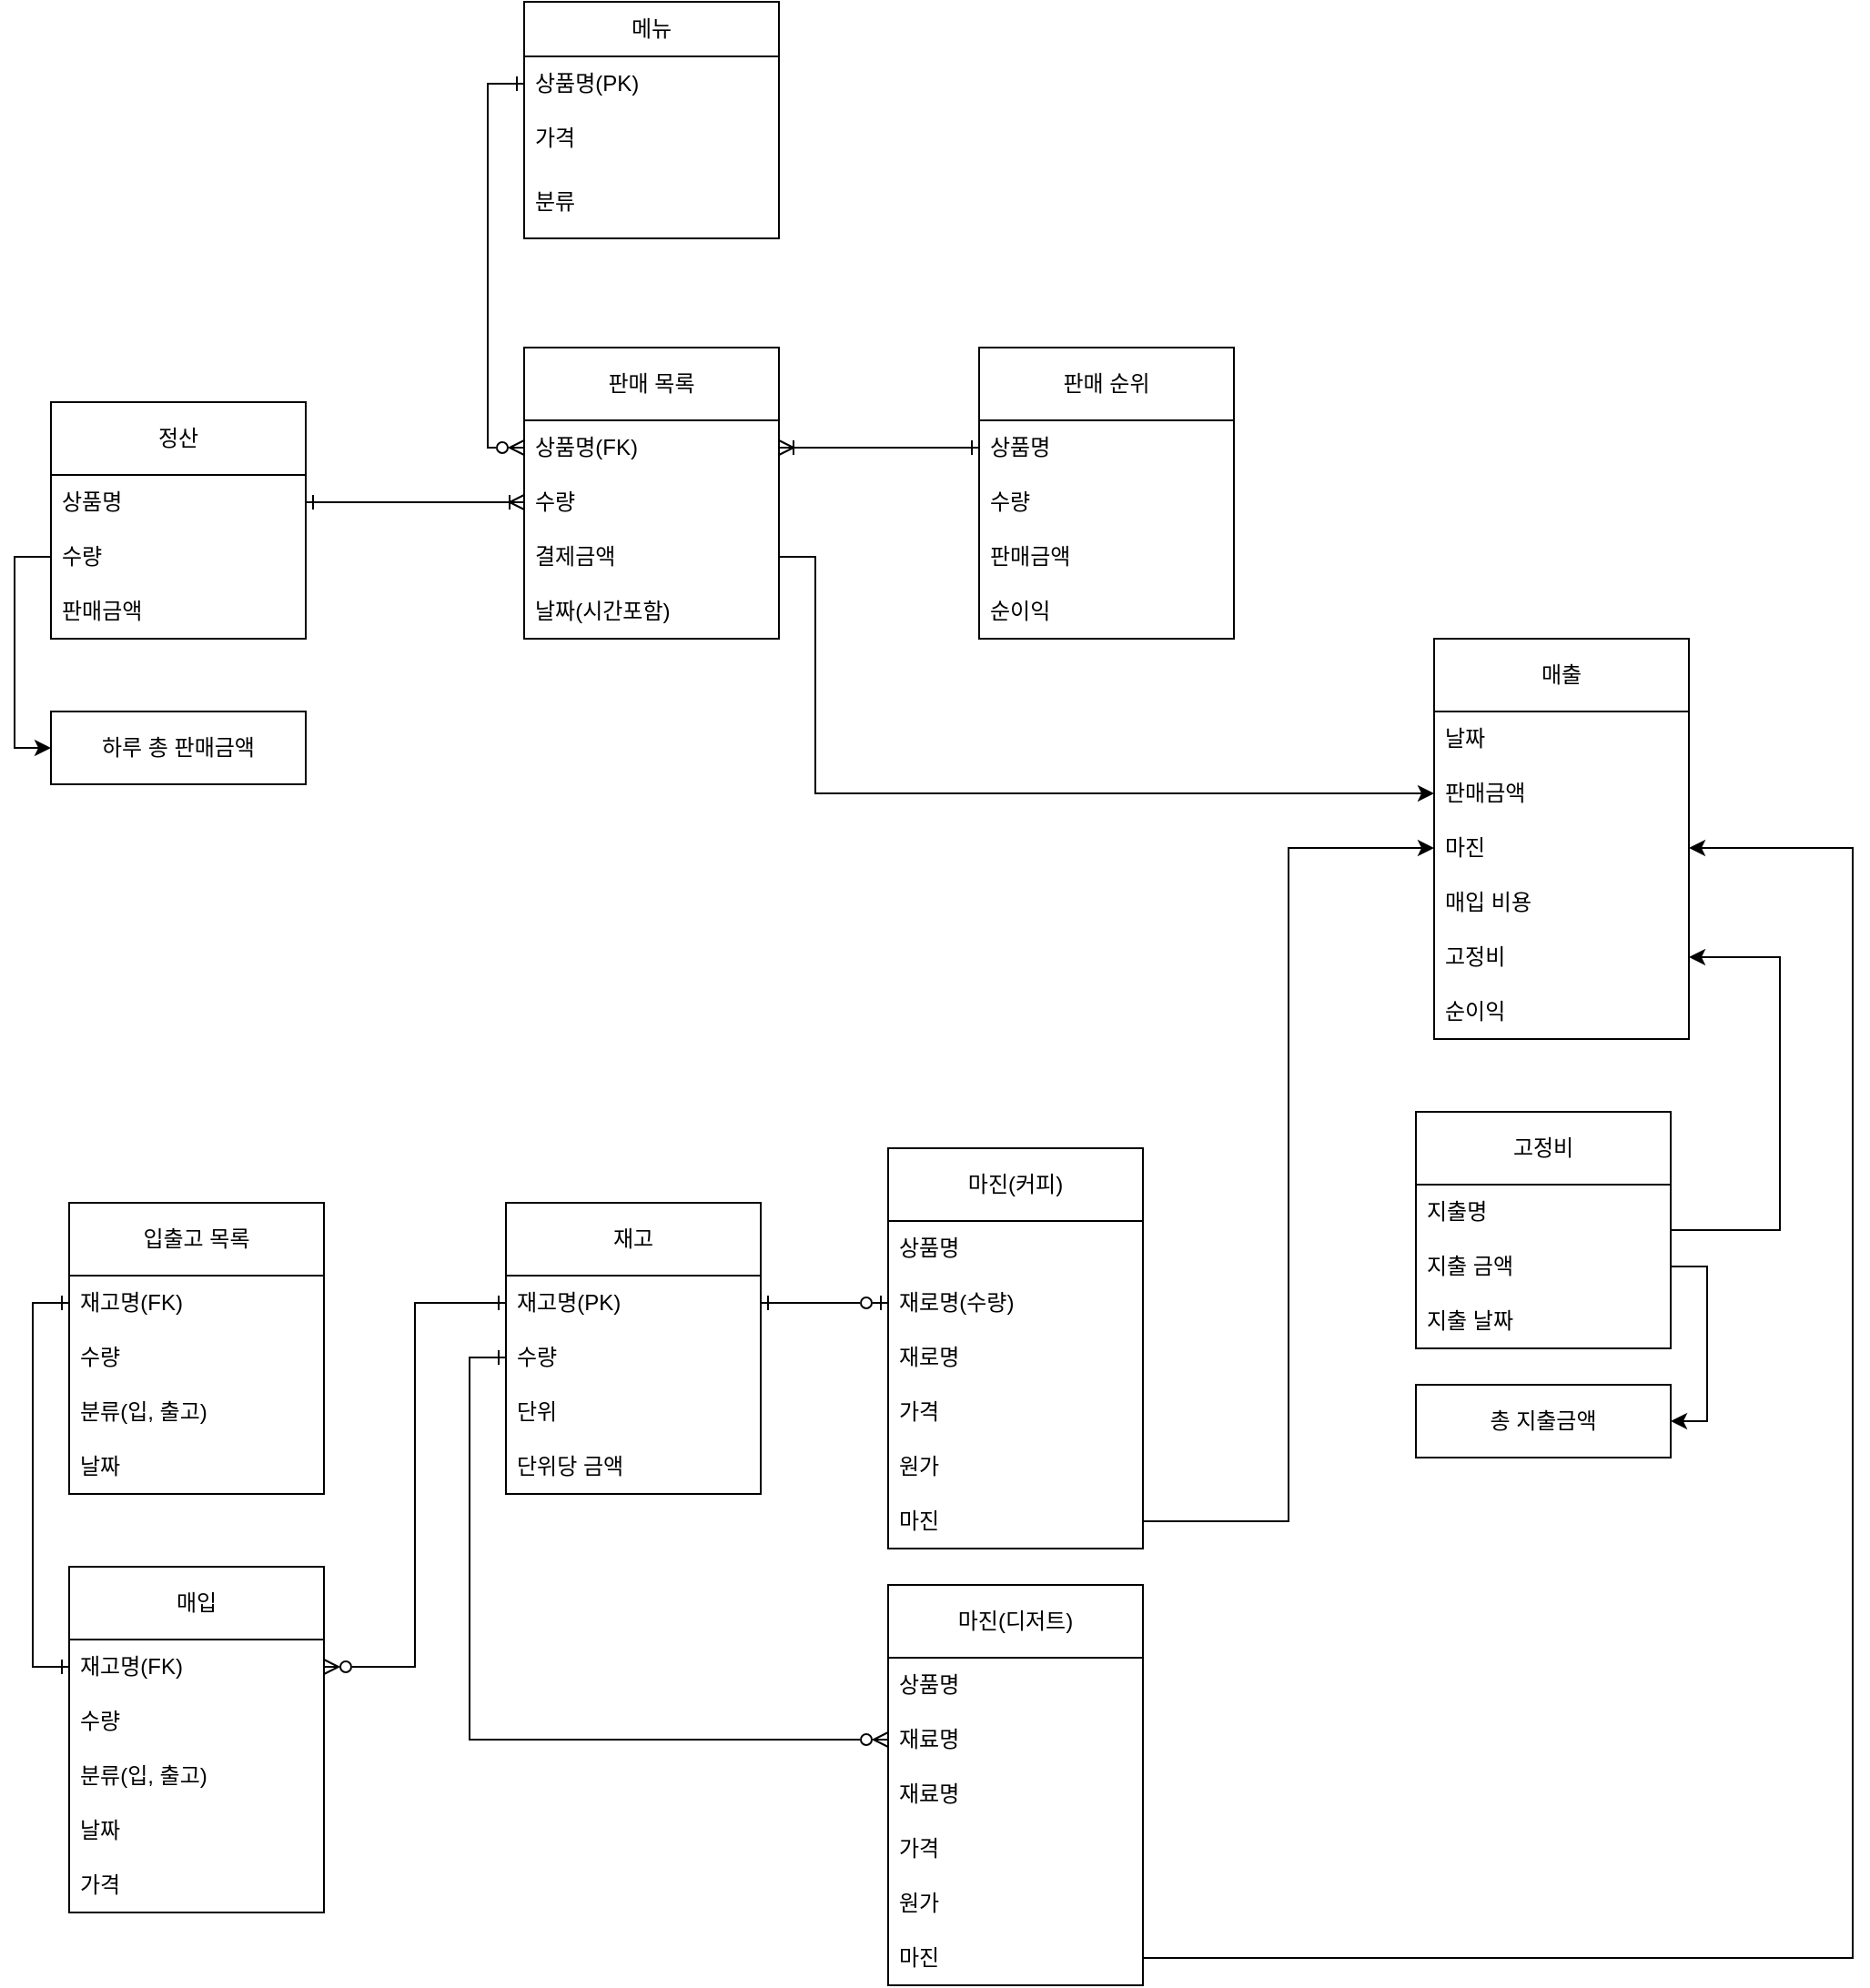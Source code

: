 <mxfile version="21.3.7" type="github">
  <diagram name="페이지-1" id="BAQMwu87DOG4g4MoZoOb">
    <mxGraphModel dx="1500" dy="847" grid="1" gridSize="10" guides="1" tooltips="1" connect="1" arrows="1" fold="1" page="1" pageScale="1" pageWidth="2339" pageHeight="3300" math="0" shadow="0">
      <root>
        <mxCell id="0" />
        <mxCell id="1" parent="0" />
        <mxCell id="-hERmXz7YFjnkPKjClpD-1" value="메뉴" style="swimlane;fontStyle=0;childLayout=stackLayout;horizontal=1;startSize=30;horizontalStack=0;resizeParent=1;resizeParentMax=0;resizeLast=0;collapsible=1;marginBottom=0;whiteSpace=wrap;html=1;" vertex="1" parent="1">
          <mxGeometry x="370" y="90" width="140" height="130" as="geometry" />
        </mxCell>
        <mxCell id="-hERmXz7YFjnkPKjClpD-3" value="상품명(PK)" style="text;strokeColor=none;fillColor=none;align=left;verticalAlign=middle;spacingLeft=4;spacingRight=4;overflow=hidden;points=[[0,0.5],[1,0.5]];portConstraint=eastwest;rotatable=0;whiteSpace=wrap;html=1;" vertex="1" parent="-hERmXz7YFjnkPKjClpD-1">
          <mxGeometry y="30" width="140" height="30" as="geometry" />
        </mxCell>
        <mxCell id="-hERmXz7YFjnkPKjClpD-4" value="가격" style="text;strokeColor=none;fillColor=none;align=left;verticalAlign=middle;spacingLeft=4;spacingRight=4;overflow=hidden;points=[[0,0.5],[1,0.5]];portConstraint=eastwest;rotatable=0;whiteSpace=wrap;html=1;" vertex="1" parent="-hERmXz7YFjnkPKjClpD-1">
          <mxGeometry y="60" width="140" height="30" as="geometry" />
        </mxCell>
        <mxCell id="-hERmXz7YFjnkPKjClpD-5" value="분류" style="text;strokeColor=none;fillColor=none;align=left;verticalAlign=middle;spacingLeft=4;spacingRight=4;overflow=hidden;points=[[0,0.5],[1,0.5]];portConstraint=eastwest;rotatable=0;whiteSpace=wrap;html=1;" vertex="1" parent="-hERmXz7YFjnkPKjClpD-1">
          <mxGeometry y="90" width="140" height="40" as="geometry" />
        </mxCell>
        <mxCell id="-hERmXz7YFjnkPKjClpD-6" value="판매 목록" style="swimlane;fontStyle=0;childLayout=stackLayout;horizontal=1;startSize=40;horizontalStack=0;resizeParent=1;resizeParentMax=0;resizeLast=0;collapsible=1;marginBottom=0;whiteSpace=wrap;html=1;" vertex="1" parent="1">
          <mxGeometry x="370" y="280" width="140" height="160" as="geometry" />
        </mxCell>
        <mxCell id="-hERmXz7YFjnkPKjClpD-7" value="상품명(FK)" style="text;strokeColor=none;fillColor=none;align=left;verticalAlign=middle;spacingLeft=4;spacingRight=4;overflow=hidden;points=[[0,0.5],[1,0.5]];portConstraint=eastwest;rotatable=0;whiteSpace=wrap;html=1;" vertex="1" parent="-hERmXz7YFjnkPKjClpD-6">
          <mxGeometry y="40" width="140" height="30" as="geometry" />
        </mxCell>
        <mxCell id="-hERmXz7YFjnkPKjClpD-8" value="수량" style="text;strokeColor=none;fillColor=none;align=left;verticalAlign=middle;spacingLeft=4;spacingRight=4;overflow=hidden;points=[[0,0.5],[1,0.5]];portConstraint=eastwest;rotatable=0;whiteSpace=wrap;html=1;" vertex="1" parent="-hERmXz7YFjnkPKjClpD-6">
          <mxGeometry y="70" width="140" height="30" as="geometry" />
        </mxCell>
        <mxCell id="-hERmXz7YFjnkPKjClpD-9" value="결제금액" style="text;strokeColor=none;fillColor=none;align=left;verticalAlign=middle;spacingLeft=4;spacingRight=4;overflow=hidden;points=[[0,0.5],[1,0.5]];portConstraint=eastwest;rotatable=0;whiteSpace=wrap;html=1;" vertex="1" parent="-hERmXz7YFjnkPKjClpD-6">
          <mxGeometry y="100" width="140" height="30" as="geometry" />
        </mxCell>
        <mxCell id="-hERmXz7YFjnkPKjClpD-15" value="날짜(시간포함)" style="text;strokeColor=none;fillColor=none;align=left;verticalAlign=middle;spacingLeft=4;spacingRight=4;overflow=hidden;points=[[0,0.5],[1,0.5]];portConstraint=eastwest;rotatable=0;whiteSpace=wrap;html=1;" vertex="1" parent="-hERmXz7YFjnkPKjClpD-6">
          <mxGeometry y="130" width="140" height="30" as="geometry" />
        </mxCell>
        <mxCell id="-hERmXz7YFjnkPKjClpD-12" style="edgeStyle=orthogonalEdgeStyle;rounded=0;orthogonalLoop=1;jettySize=auto;html=1;exitX=0;exitY=0.5;exitDx=0;exitDy=0;entryX=0;entryY=0.5;entryDx=0;entryDy=0;endArrow=ERzeroToMany;endFill=0;startArrow=ERone;startFill=0;" edge="1" parent="1" source="-hERmXz7YFjnkPKjClpD-3" target="-hERmXz7YFjnkPKjClpD-7">
          <mxGeometry relative="1" as="geometry" />
        </mxCell>
        <mxCell id="-hERmXz7YFjnkPKjClpD-16" value="정산" style="swimlane;fontStyle=0;childLayout=stackLayout;horizontal=1;startSize=40;horizontalStack=0;resizeParent=1;resizeParentMax=0;resizeLast=0;collapsible=1;marginBottom=0;whiteSpace=wrap;html=1;" vertex="1" parent="1">
          <mxGeometry x="110" y="310" width="140" height="130" as="geometry" />
        </mxCell>
        <mxCell id="-hERmXz7YFjnkPKjClpD-17" value="상품명" style="text;strokeColor=none;fillColor=none;align=left;verticalAlign=middle;spacingLeft=4;spacingRight=4;overflow=hidden;points=[[0,0.5],[1,0.5]];portConstraint=eastwest;rotatable=0;whiteSpace=wrap;html=1;" vertex="1" parent="-hERmXz7YFjnkPKjClpD-16">
          <mxGeometry y="40" width="140" height="30" as="geometry" />
        </mxCell>
        <mxCell id="-hERmXz7YFjnkPKjClpD-18" value="수량" style="text;strokeColor=none;fillColor=none;align=left;verticalAlign=middle;spacingLeft=4;spacingRight=4;overflow=hidden;points=[[0,0.5],[1,0.5]];portConstraint=eastwest;rotatable=0;whiteSpace=wrap;html=1;" vertex="1" parent="-hERmXz7YFjnkPKjClpD-16">
          <mxGeometry y="70" width="140" height="30" as="geometry" />
        </mxCell>
        <mxCell id="-hERmXz7YFjnkPKjClpD-19" value="판매금액" style="text;strokeColor=none;fillColor=none;align=left;verticalAlign=middle;spacingLeft=4;spacingRight=4;overflow=hidden;points=[[0,0.5],[1,0.5]];portConstraint=eastwest;rotatable=0;whiteSpace=wrap;html=1;" vertex="1" parent="-hERmXz7YFjnkPKjClpD-16">
          <mxGeometry y="100" width="140" height="30" as="geometry" />
        </mxCell>
        <mxCell id="-hERmXz7YFjnkPKjClpD-23" value="" style="shape=table;startSize=0;container=1;collapsible=0;childLayout=tableLayout;" vertex="1" parent="1">
          <mxGeometry x="110" y="480" width="140" height="40" as="geometry" />
        </mxCell>
        <mxCell id="-hERmXz7YFjnkPKjClpD-24" value="" style="shape=tableRow;horizontal=0;startSize=0;swimlaneHead=0;swimlaneBody=0;strokeColor=inherit;top=0;left=0;bottom=0;right=0;collapsible=0;dropTarget=0;fillColor=none;points=[[0,0.5],[1,0.5]];portConstraint=eastwest;" vertex="1" parent="-hERmXz7YFjnkPKjClpD-23">
          <mxGeometry width="140" height="40" as="geometry" />
        </mxCell>
        <mxCell id="-hERmXz7YFjnkPKjClpD-25" value="하루 총 판매금액" style="shape=partialRectangle;html=1;whiteSpace=wrap;connectable=0;strokeColor=inherit;overflow=hidden;fillColor=none;top=0;left=0;bottom=0;right=0;pointerEvents=1;" vertex="1" parent="-hERmXz7YFjnkPKjClpD-24">
          <mxGeometry width="140" height="40" as="geometry">
            <mxRectangle width="140" height="40" as="alternateBounds" />
          </mxGeometry>
        </mxCell>
        <mxCell id="-hERmXz7YFjnkPKjClpD-76" style="edgeStyle=orthogonalEdgeStyle;rounded=0;orthogonalLoop=1;jettySize=auto;html=1;entryX=1;entryY=0.5;entryDx=0;entryDy=0;" edge="1" parent="1" source="-hERmXz7YFjnkPKjClpD-27" target="-hERmXz7YFjnkPKjClpD-70">
          <mxGeometry relative="1" as="geometry">
            <Array as="points">
              <mxPoint x="1060" y="765" />
              <mxPoint x="1060" y="615" />
            </Array>
          </mxGeometry>
        </mxCell>
        <mxCell id="-hERmXz7YFjnkPKjClpD-27" value="고정비" style="swimlane;fontStyle=0;childLayout=stackLayout;horizontal=1;startSize=40;horizontalStack=0;resizeParent=1;resizeParentMax=0;resizeLast=0;collapsible=1;marginBottom=0;whiteSpace=wrap;html=1;" vertex="1" parent="1">
          <mxGeometry x="860" y="700" width="140" height="130" as="geometry" />
        </mxCell>
        <mxCell id="-hERmXz7YFjnkPKjClpD-28" value="지출명" style="text;strokeColor=none;fillColor=none;align=left;verticalAlign=middle;spacingLeft=4;spacingRight=4;overflow=hidden;points=[[0,0.5],[1,0.5]];portConstraint=eastwest;rotatable=0;whiteSpace=wrap;html=1;" vertex="1" parent="-hERmXz7YFjnkPKjClpD-27">
          <mxGeometry y="40" width="140" height="30" as="geometry" />
        </mxCell>
        <mxCell id="-hERmXz7YFjnkPKjClpD-29" value="지출 금액" style="text;strokeColor=none;fillColor=none;align=left;verticalAlign=middle;spacingLeft=4;spacingRight=4;overflow=hidden;points=[[0,0.5],[1,0.5]];portConstraint=eastwest;rotatable=0;whiteSpace=wrap;html=1;" vertex="1" parent="-hERmXz7YFjnkPKjClpD-27">
          <mxGeometry y="70" width="140" height="30" as="geometry" />
        </mxCell>
        <mxCell id="-hERmXz7YFjnkPKjClpD-31" value="지출 날짜" style="text;strokeColor=none;fillColor=none;align=left;verticalAlign=middle;spacingLeft=4;spacingRight=4;overflow=hidden;points=[[0,0.5],[1,0.5]];portConstraint=eastwest;rotatable=0;whiteSpace=wrap;html=1;" vertex="1" parent="-hERmXz7YFjnkPKjClpD-27">
          <mxGeometry y="100" width="140" height="30" as="geometry" />
        </mxCell>
        <mxCell id="-hERmXz7YFjnkPKjClpD-32" value="" style="shape=table;startSize=0;container=1;collapsible=0;childLayout=tableLayout;" vertex="1" parent="1">
          <mxGeometry x="860" y="850" width="140" height="40" as="geometry" />
        </mxCell>
        <mxCell id="-hERmXz7YFjnkPKjClpD-33" value="" style="shape=tableRow;horizontal=0;startSize=0;swimlaneHead=0;swimlaneBody=0;strokeColor=inherit;top=0;left=0;bottom=0;right=0;collapsible=0;dropTarget=0;fillColor=none;points=[[0,0.5],[1,0.5]];portConstraint=eastwest;" vertex="1" parent="-hERmXz7YFjnkPKjClpD-32">
          <mxGeometry width="140" height="40" as="geometry" />
        </mxCell>
        <mxCell id="-hERmXz7YFjnkPKjClpD-34" value="총 지출금액" style="shape=partialRectangle;html=1;whiteSpace=wrap;connectable=0;strokeColor=inherit;overflow=hidden;fillColor=none;top=0;left=0;bottom=0;right=0;pointerEvents=1;" vertex="1" parent="-hERmXz7YFjnkPKjClpD-33">
          <mxGeometry width="140" height="40" as="geometry">
            <mxRectangle width="140" height="40" as="alternateBounds" />
          </mxGeometry>
        </mxCell>
        <mxCell id="-hERmXz7YFjnkPKjClpD-36" value="판매 순위" style="swimlane;fontStyle=0;childLayout=stackLayout;horizontal=1;startSize=40;horizontalStack=0;resizeParent=1;resizeParentMax=0;resizeLast=0;collapsible=1;marginBottom=0;whiteSpace=wrap;html=1;" vertex="1" parent="1">
          <mxGeometry x="620" y="280" width="140" height="160" as="geometry" />
        </mxCell>
        <mxCell id="-hERmXz7YFjnkPKjClpD-37" value="상품명" style="text;strokeColor=none;fillColor=none;align=left;verticalAlign=middle;spacingLeft=4;spacingRight=4;overflow=hidden;points=[[0,0.5],[1,0.5]];portConstraint=eastwest;rotatable=0;whiteSpace=wrap;html=1;" vertex="1" parent="-hERmXz7YFjnkPKjClpD-36">
          <mxGeometry y="40" width="140" height="30" as="geometry" />
        </mxCell>
        <mxCell id="-hERmXz7YFjnkPKjClpD-38" value="수량" style="text;strokeColor=none;fillColor=none;align=left;verticalAlign=middle;spacingLeft=4;spacingRight=4;overflow=hidden;points=[[0,0.5],[1,0.5]];portConstraint=eastwest;rotatable=0;whiteSpace=wrap;html=1;" vertex="1" parent="-hERmXz7YFjnkPKjClpD-36">
          <mxGeometry y="70" width="140" height="30" as="geometry" />
        </mxCell>
        <mxCell id="-hERmXz7YFjnkPKjClpD-39" value="판매금액" style="text;strokeColor=none;fillColor=none;align=left;verticalAlign=middle;spacingLeft=4;spacingRight=4;overflow=hidden;points=[[0,0.5],[1,0.5]];portConstraint=eastwest;rotatable=0;whiteSpace=wrap;html=1;" vertex="1" parent="-hERmXz7YFjnkPKjClpD-36">
          <mxGeometry y="100" width="140" height="30" as="geometry" />
        </mxCell>
        <mxCell id="-hERmXz7YFjnkPKjClpD-40" value="순이익" style="text;strokeColor=none;fillColor=none;align=left;verticalAlign=middle;spacingLeft=4;spacingRight=4;overflow=hidden;points=[[0,0.5],[1,0.5]];portConstraint=eastwest;rotatable=0;whiteSpace=wrap;html=1;" vertex="1" parent="-hERmXz7YFjnkPKjClpD-36">
          <mxGeometry y="130" width="140" height="30" as="geometry" />
        </mxCell>
        <mxCell id="-hERmXz7YFjnkPKjClpD-42" style="edgeStyle=orthogonalEdgeStyle;rounded=0;orthogonalLoop=1;jettySize=auto;html=1;entryX=0;entryY=0.5;entryDx=0;entryDy=0;endArrow=ERone;endFill=0;startArrow=ERoneToMany;startFill=0;" edge="1" parent="1" source="-hERmXz7YFjnkPKjClpD-7" target="-hERmXz7YFjnkPKjClpD-37">
          <mxGeometry relative="1" as="geometry" />
        </mxCell>
        <mxCell id="-hERmXz7YFjnkPKjClpD-43" value="마진(커피)" style="swimlane;fontStyle=0;childLayout=stackLayout;horizontal=1;startSize=40;horizontalStack=0;resizeParent=1;resizeParentMax=0;resizeLast=0;collapsible=1;marginBottom=0;whiteSpace=wrap;html=1;" vertex="1" parent="1">
          <mxGeometry x="570" y="720" width="140" height="220" as="geometry" />
        </mxCell>
        <mxCell id="-hERmXz7YFjnkPKjClpD-44" value="상품명" style="text;strokeColor=none;fillColor=none;align=left;verticalAlign=middle;spacingLeft=4;spacingRight=4;overflow=hidden;points=[[0,0.5],[1,0.5]];portConstraint=eastwest;rotatable=0;whiteSpace=wrap;html=1;" vertex="1" parent="-hERmXz7YFjnkPKjClpD-43">
          <mxGeometry y="40" width="140" height="30" as="geometry" />
        </mxCell>
        <mxCell id="-hERmXz7YFjnkPKjClpD-45" value="재로명(수량)" style="text;strokeColor=none;fillColor=none;align=left;verticalAlign=middle;spacingLeft=4;spacingRight=4;overflow=hidden;points=[[0,0.5],[1,0.5]];portConstraint=eastwest;rotatable=0;whiteSpace=wrap;html=1;" vertex="1" parent="-hERmXz7YFjnkPKjClpD-43">
          <mxGeometry y="70" width="140" height="30" as="geometry" />
        </mxCell>
        <mxCell id="-hERmXz7YFjnkPKjClpD-46" value="재로명" style="text;strokeColor=none;fillColor=none;align=left;verticalAlign=middle;spacingLeft=4;spacingRight=4;overflow=hidden;points=[[0,0.5],[1,0.5]];portConstraint=eastwest;rotatable=0;whiteSpace=wrap;html=1;" vertex="1" parent="-hERmXz7YFjnkPKjClpD-43">
          <mxGeometry y="100" width="140" height="30" as="geometry" />
        </mxCell>
        <mxCell id="-hERmXz7YFjnkPKjClpD-54" value="가격" style="text;strokeColor=none;fillColor=none;align=left;verticalAlign=middle;spacingLeft=4;spacingRight=4;overflow=hidden;points=[[0,0.5],[1,0.5]];portConstraint=eastwest;rotatable=0;whiteSpace=wrap;html=1;" vertex="1" parent="-hERmXz7YFjnkPKjClpD-43">
          <mxGeometry y="130" width="140" height="30" as="geometry" />
        </mxCell>
        <mxCell id="-hERmXz7YFjnkPKjClpD-53" value="원가" style="text;strokeColor=none;fillColor=none;align=left;verticalAlign=middle;spacingLeft=4;spacingRight=4;overflow=hidden;points=[[0,0.5],[1,0.5]];portConstraint=eastwest;rotatable=0;whiteSpace=wrap;html=1;" vertex="1" parent="-hERmXz7YFjnkPKjClpD-43">
          <mxGeometry y="160" width="140" height="30" as="geometry" />
        </mxCell>
        <mxCell id="-hERmXz7YFjnkPKjClpD-47" value="마진" style="text;strokeColor=none;fillColor=none;align=left;verticalAlign=middle;spacingLeft=4;spacingRight=4;overflow=hidden;points=[[0,0.5],[1,0.5]];portConstraint=eastwest;rotatable=0;whiteSpace=wrap;html=1;" vertex="1" parent="-hERmXz7YFjnkPKjClpD-43">
          <mxGeometry y="190" width="140" height="30" as="geometry" />
        </mxCell>
        <mxCell id="-hERmXz7YFjnkPKjClpD-48" value="마진(디저트)" style="swimlane;fontStyle=0;childLayout=stackLayout;horizontal=1;startSize=40;horizontalStack=0;resizeParent=1;resizeParentMax=0;resizeLast=0;collapsible=1;marginBottom=0;whiteSpace=wrap;html=1;" vertex="1" parent="1">
          <mxGeometry x="570" y="960" width="140" height="220" as="geometry" />
        </mxCell>
        <mxCell id="-hERmXz7YFjnkPKjClpD-49" value="상품명" style="text;strokeColor=none;fillColor=none;align=left;verticalAlign=middle;spacingLeft=4;spacingRight=4;overflow=hidden;points=[[0,0.5],[1,0.5]];portConstraint=eastwest;rotatable=0;whiteSpace=wrap;html=1;" vertex="1" parent="-hERmXz7YFjnkPKjClpD-48">
          <mxGeometry y="40" width="140" height="30" as="geometry" />
        </mxCell>
        <mxCell id="-hERmXz7YFjnkPKjClpD-50" value="재료명" style="text;strokeColor=none;fillColor=none;align=left;verticalAlign=middle;spacingLeft=4;spacingRight=4;overflow=hidden;points=[[0,0.5],[1,0.5]];portConstraint=eastwest;rotatable=0;whiteSpace=wrap;html=1;" vertex="1" parent="-hERmXz7YFjnkPKjClpD-48">
          <mxGeometry y="70" width="140" height="30" as="geometry" />
        </mxCell>
        <mxCell id="-hERmXz7YFjnkPKjClpD-51" value="재료명" style="text;strokeColor=none;fillColor=none;align=left;verticalAlign=middle;spacingLeft=4;spacingRight=4;overflow=hidden;points=[[0,0.5],[1,0.5]];portConstraint=eastwest;rotatable=0;whiteSpace=wrap;html=1;" vertex="1" parent="-hERmXz7YFjnkPKjClpD-48">
          <mxGeometry y="100" width="140" height="30" as="geometry" />
        </mxCell>
        <mxCell id="-hERmXz7YFjnkPKjClpD-56" value="가격&lt;span style=&quot;white-space: pre;&quot;&gt;&#x9;&lt;/span&gt;" style="text;strokeColor=none;fillColor=none;align=left;verticalAlign=middle;spacingLeft=4;spacingRight=4;overflow=hidden;points=[[0,0.5],[1,0.5]];portConstraint=eastwest;rotatable=0;whiteSpace=wrap;html=1;" vertex="1" parent="-hERmXz7YFjnkPKjClpD-48">
          <mxGeometry y="130" width="140" height="30" as="geometry" />
        </mxCell>
        <mxCell id="-hERmXz7YFjnkPKjClpD-55" value="원가" style="text;strokeColor=none;fillColor=none;align=left;verticalAlign=middle;spacingLeft=4;spacingRight=4;overflow=hidden;points=[[0,0.5],[1,0.5]];portConstraint=eastwest;rotatable=0;whiteSpace=wrap;html=1;" vertex="1" parent="-hERmXz7YFjnkPKjClpD-48">
          <mxGeometry y="160" width="140" height="30" as="geometry" />
        </mxCell>
        <mxCell id="-hERmXz7YFjnkPKjClpD-52" value="마진" style="text;strokeColor=none;fillColor=none;align=left;verticalAlign=middle;spacingLeft=4;spacingRight=4;overflow=hidden;points=[[0,0.5],[1,0.5]];portConstraint=eastwest;rotatable=0;whiteSpace=wrap;html=1;" vertex="1" parent="-hERmXz7YFjnkPKjClpD-48">
          <mxGeometry y="190" width="140" height="30" as="geometry" />
        </mxCell>
        <mxCell id="-hERmXz7YFjnkPKjClpD-58" value="재고" style="swimlane;fontStyle=0;childLayout=stackLayout;horizontal=1;startSize=40;horizontalStack=0;resizeParent=1;resizeParentMax=0;resizeLast=0;collapsible=1;marginBottom=0;whiteSpace=wrap;html=1;" vertex="1" parent="1">
          <mxGeometry x="360" y="750" width="140" height="160" as="geometry" />
        </mxCell>
        <mxCell id="-hERmXz7YFjnkPKjClpD-59" value="재고명(PK)" style="text;strokeColor=none;fillColor=none;align=left;verticalAlign=middle;spacingLeft=4;spacingRight=4;overflow=hidden;points=[[0,0.5],[1,0.5]];portConstraint=eastwest;rotatable=0;whiteSpace=wrap;html=1;" vertex="1" parent="-hERmXz7YFjnkPKjClpD-58">
          <mxGeometry y="40" width="140" height="30" as="geometry" />
        </mxCell>
        <mxCell id="-hERmXz7YFjnkPKjClpD-82" value="수량" style="text;strokeColor=none;fillColor=none;align=left;verticalAlign=middle;spacingLeft=4;spacingRight=4;overflow=hidden;points=[[0,0.5],[1,0.5]];portConstraint=eastwest;rotatable=0;whiteSpace=wrap;html=1;" vertex="1" parent="-hERmXz7YFjnkPKjClpD-58">
          <mxGeometry y="70" width="140" height="30" as="geometry" />
        </mxCell>
        <mxCell id="-hERmXz7YFjnkPKjClpD-60" value="단위" style="text;strokeColor=none;fillColor=none;align=left;verticalAlign=middle;spacingLeft=4;spacingRight=4;overflow=hidden;points=[[0,0.5],[1,0.5]];portConstraint=eastwest;rotatable=0;whiteSpace=wrap;html=1;" vertex="1" parent="-hERmXz7YFjnkPKjClpD-58">
          <mxGeometry y="100" width="140" height="30" as="geometry" />
        </mxCell>
        <mxCell id="-hERmXz7YFjnkPKjClpD-61" value="단위당 금액" style="text;strokeColor=none;fillColor=none;align=left;verticalAlign=middle;spacingLeft=4;spacingRight=4;overflow=hidden;points=[[0,0.5],[1,0.5]];portConstraint=eastwest;rotatable=0;whiteSpace=wrap;html=1;" vertex="1" parent="-hERmXz7YFjnkPKjClpD-58">
          <mxGeometry y="130" width="140" height="30" as="geometry" />
        </mxCell>
        <mxCell id="-hERmXz7YFjnkPKjClpD-63" style="edgeStyle=orthogonalEdgeStyle;rounded=0;orthogonalLoop=1;jettySize=auto;html=1;entryX=0;entryY=0.5;entryDx=0;entryDy=0;endArrow=ERzeroToOne;endFill=0;startArrow=ERone;startFill=0;" edge="1" parent="1" source="-hERmXz7YFjnkPKjClpD-59" target="-hERmXz7YFjnkPKjClpD-45">
          <mxGeometry relative="1" as="geometry" />
        </mxCell>
        <mxCell id="-hERmXz7YFjnkPKjClpD-65" value="매출" style="swimlane;fontStyle=0;childLayout=stackLayout;horizontal=1;startSize=40;horizontalStack=0;resizeParent=1;resizeParentMax=0;resizeLast=0;collapsible=1;marginBottom=0;whiteSpace=wrap;html=1;" vertex="1" parent="1">
          <mxGeometry x="870" y="440" width="140" height="220" as="geometry" />
        </mxCell>
        <mxCell id="-hERmXz7YFjnkPKjClpD-66" value="날짜" style="text;strokeColor=none;fillColor=none;align=left;verticalAlign=middle;spacingLeft=4;spacingRight=4;overflow=hidden;points=[[0,0.5],[1,0.5]];portConstraint=eastwest;rotatable=0;whiteSpace=wrap;html=1;" vertex="1" parent="-hERmXz7YFjnkPKjClpD-65">
          <mxGeometry y="40" width="140" height="30" as="geometry" />
        </mxCell>
        <mxCell id="-hERmXz7YFjnkPKjClpD-67" value="판매금액" style="text;strokeColor=none;fillColor=none;align=left;verticalAlign=middle;spacingLeft=4;spacingRight=4;overflow=hidden;points=[[0,0.5],[1,0.5]];portConstraint=eastwest;rotatable=0;whiteSpace=wrap;html=1;" vertex="1" parent="-hERmXz7YFjnkPKjClpD-65">
          <mxGeometry y="70" width="140" height="30" as="geometry" />
        </mxCell>
        <mxCell id="-hERmXz7YFjnkPKjClpD-68" value="마진" style="text;strokeColor=none;fillColor=none;align=left;verticalAlign=middle;spacingLeft=4;spacingRight=4;overflow=hidden;points=[[0,0.5],[1,0.5]];portConstraint=eastwest;rotatable=0;whiteSpace=wrap;html=1;" vertex="1" parent="-hERmXz7YFjnkPKjClpD-65">
          <mxGeometry y="100" width="140" height="30" as="geometry" />
        </mxCell>
        <mxCell id="-hERmXz7YFjnkPKjClpD-69" value="매입 비용" style="text;strokeColor=none;fillColor=none;align=left;verticalAlign=middle;spacingLeft=4;spacingRight=4;overflow=hidden;points=[[0,0.5],[1,0.5]];portConstraint=eastwest;rotatable=0;whiteSpace=wrap;html=1;" vertex="1" parent="-hERmXz7YFjnkPKjClpD-65">
          <mxGeometry y="130" width="140" height="30" as="geometry" />
        </mxCell>
        <mxCell id="-hERmXz7YFjnkPKjClpD-70" value="고정비" style="text;strokeColor=none;fillColor=none;align=left;verticalAlign=middle;spacingLeft=4;spacingRight=4;overflow=hidden;points=[[0,0.5],[1,0.5]];portConstraint=eastwest;rotatable=0;whiteSpace=wrap;html=1;" vertex="1" parent="-hERmXz7YFjnkPKjClpD-65">
          <mxGeometry y="160" width="140" height="30" as="geometry" />
        </mxCell>
        <mxCell id="-hERmXz7YFjnkPKjClpD-71" value="순이익" style="text;strokeColor=none;fillColor=none;align=left;verticalAlign=middle;spacingLeft=4;spacingRight=4;overflow=hidden;points=[[0,0.5],[1,0.5]];portConstraint=eastwest;rotatable=0;whiteSpace=wrap;html=1;" vertex="1" parent="-hERmXz7YFjnkPKjClpD-65">
          <mxGeometry y="190" width="140" height="30" as="geometry" />
        </mxCell>
        <mxCell id="-hERmXz7YFjnkPKjClpD-72" style="edgeStyle=orthogonalEdgeStyle;rounded=0;orthogonalLoop=1;jettySize=auto;html=1;entryX=0;entryY=0.5;entryDx=0;entryDy=0;" edge="1" parent="1" source="-hERmXz7YFjnkPKjClpD-9" target="-hERmXz7YFjnkPKjClpD-67">
          <mxGeometry relative="1" as="geometry">
            <Array as="points">
              <mxPoint x="530" y="395" />
              <mxPoint x="530" y="525" />
            </Array>
          </mxGeometry>
        </mxCell>
        <mxCell id="-hERmXz7YFjnkPKjClpD-74" style="edgeStyle=orthogonalEdgeStyle;rounded=0;orthogonalLoop=1;jettySize=auto;html=1;exitX=1;exitY=0.5;exitDx=0;exitDy=0;entryX=0;entryY=0.5;entryDx=0;entryDy=0;" edge="1" parent="1" source="-hERmXz7YFjnkPKjClpD-47" target="-hERmXz7YFjnkPKjClpD-68">
          <mxGeometry relative="1" as="geometry" />
        </mxCell>
        <mxCell id="-hERmXz7YFjnkPKjClpD-75" style="edgeStyle=orthogonalEdgeStyle;rounded=0;orthogonalLoop=1;jettySize=auto;html=1;entryX=1;entryY=0.5;entryDx=0;entryDy=0;" edge="1" parent="1" source="-hERmXz7YFjnkPKjClpD-52" target="-hERmXz7YFjnkPKjClpD-68">
          <mxGeometry relative="1" as="geometry">
            <Array as="points">
              <mxPoint x="1100" y="1165" />
              <mxPoint x="1100" y="555" />
            </Array>
          </mxGeometry>
        </mxCell>
        <mxCell id="-hERmXz7YFjnkPKjClpD-83" value="입출고 목록" style="swimlane;fontStyle=0;childLayout=stackLayout;horizontal=1;startSize=40;horizontalStack=0;resizeParent=1;resizeParentMax=0;resizeLast=0;collapsible=1;marginBottom=0;whiteSpace=wrap;html=1;" vertex="1" parent="1">
          <mxGeometry x="120" y="750" width="140" height="160" as="geometry" />
        </mxCell>
        <mxCell id="-hERmXz7YFjnkPKjClpD-84" value="재고명(FK)" style="text;strokeColor=none;fillColor=none;align=left;verticalAlign=middle;spacingLeft=4;spacingRight=4;overflow=hidden;points=[[0,0.5],[1,0.5]];portConstraint=eastwest;rotatable=0;whiteSpace=wrap;html=1;" vertex="1" parent="-hERmXz7YFjnkPKjClpD-83">
          <mxGeometry y="40" width="140" height="30" as="geometry" />
        </mxCell>
        <mxCell id="-hERmXz7YFjnkPKjClpD-85" value="수량" style="text;strokeColor=none;fillColor=none;align=left;verticalAlign=middle;spacingLeft=4;spacingRight=4;overflow=hidden;points=[[0,0.5],[1,0.5]];portConstraint=eastwest;rotatable=0;whiteSpace=wrap;html=1;" vertex="1" parent="-hERmXz7YFjnkPKjClpD-83">
          <mxGeometry y="70" width="140" height="30" as="geometry" />
        </mxCell>
        <mxCell id="-hERmXz7YFjnkPKjClpD-86" value="분류(입, 출고)" style="text;strokeColor=none;fillColor=none;align=left;verticalAlign=middle;spacingLeft=4;spacingRight=4;overflow=hidden;points=[[0,0.5],[1,0.5]];portConstraint=eastwest;rotatable=0;whiteSpace=wrap;html=1;" vertex="1" parent="-hERmXz7YFjnkPKjClpD-83">
          <mxGeometry y="100" width="140" height="30" as="geometry" />
        </mxCell>
        <mxCell id="-hERmXz7YFjnkPKjClpD-87" value="날짜" style="text;strokeColor=none;fillColor=none;align=left;verticalAlign=middle;spacingLeft=4;spacingRight=4;overflow=hidden;points=[[0,0.5],[1,0.5]];portConstraint=eastwest;rotatable=0;whiteSpace=wrap;html=1;" vertex="1" parent="-hERmXz7YFjnkPKjClpD-83">
          <mxGeometry y="130" width="140" height="30" as="geometry" />
        </mxCell>
        <mxCell id="-hERmXz7YFjnkPKjClpD-89" value="매입" style="swimlane;fontStyle=0;childLayout=stackLayout;horizontal=1;startSize=40;horizontalStack=0;resizeParent=1;resizeParentMax=0;resizeLast=0;collapsible=1;marginBottom=0;whiteSpace=wrap;html=1;" vertex="1" parent="1">
          <mxGeometry x="120" y="950" width="140" height="190" as="geometry" />
        </mxCell>
        <mxCell id="-hERmXz7YFjnkPKjClpD-90" value="재고명(FK)" style="text;strokeColor=none;fillColor=none;align=left;verticalAlign=middle;spacingLeft=4;spacingRight=4;overflow=hidden;points=[[0,0.5],[1,0.5]];portConstraint=eastwest;rotatable=0;whiteSpace=wrap;html=1;" vertex="1" parent="-hERmXz7YFjnkPKjClpD-89">
          <mxGeometry y="40" width="140" height="30" as="geometry" />
        </mxCell>
        <mxCell id="-hERmXz7YFjnkPKjClpD-91" value="수량" style="text;strokeColor=none;fillColor=none;align=left;verticalAlign=middle;spacingLeft=4;spacingRight=4;overflow=hidden;points=[[0,0.5],[1,0.5]];portConstraint=eastwest;rotatable=0;whiteSpace=wrap;html=1;" vertex="1" parent="-hERmXz7YFjnkPKjClpD-89">
          <mxGeometry y="70" width="140" height="30" as="geometry" />
        </mxCell>
        <mxCell id="-hERmXz7YFjnkPKjClpD-92" value="분류(입, 출고)" style="text;strokeColor=none;fillColor=none;align=left;verticalAlign=middle;spacingLeft=4;spacingRight=4;overflow=hidden;points=[[0,0.5],[1,0.5]];portConstraint=eastwest;rotatable=0;whiteSpace=wrap;html=1;" vertex="1" parent="-hERmXz7YFjnkPKjClpD-89">
          <mxGeometry y="100" width="140" height="30" as="geometry" />
        </mxCell>
        <mxCell id="-hERmXz7YFjnkPKjClpD-93" value="날짜" style="text;strokeColor=none;fillColor=none;align=left;verticalAlign=middle;spacingLeft=4;spacingRight=4;overflow=hidden;points=[[0,0.5],[1,0.5]];portConstraint=eastwest;rotatable=0;whiteSpace=wrap;html=1;" vertex="1" parent="-hERmXz7YFjnkPKjClpD-89">
          <mxGeometry y="130" width="140" height="30" as="geometry" />
        </mxCell>
        <mxCell id="-hERmXz7YFjnkPKjClpD-96" value="가격" style="text;strokeColor=none;fillColor=none;align=left;verticalAlign=middle;spacingLeft=4;spacingRight=4;overflow=hidden;points=[[0,0.5],[1,0.5]];portConstraint=eastwest;rotatable=0;whiteSpace=wrap;html=1;" vertex="1" parent="-hERmXz7YFjnkPKjClpD-89">
          <mxGeometry y="160" width="140" height="30" as="geometry" />
        </mxCell>
        <mxCell id="-hERmXz7YFjnkPKjClpD-95" style="edgeStyle=orthogonalEdgeStyle;rounded=0;orthogonalLoop=1;jettySize=auto;html=1;entryX=0;entryY=0.5;entryDx=0;entryDy=0;endArrow=ERone;endFill=0;startArrow=ERone;startFill=0;" edge="1" parent="1" source="-hERmXz7YFjnkPKjClpD-90" target="-hERmXz7YFjnkPKjClpD-84">
          <mxGeometry relative="1" as="geometry" />
        </mxCell>
        <mxCell id="-hERmXz7YFjnkPKjClpD-98" style="edgeStyle=orthogonalEdgeStyle;rounded=0;orthogonalLoop=1;jettySize=auto;html=1;exitX=1;exitY=0.5;exitDx=0;exitDy=0;entryX=0;entryY=0.5;entryDx=0;entryDy=0;endArrow=ERoneToMany;endFill=0;startArrow=ERone;startFill=0;" edge="1" parent="1" source="-hERmXz7YFjnkPKjClpD-17" target="-hERmXz7YFjnkPKjClpD-8">
          <mxGeometry relative="1" as="geometry" />
        </mxCell>
        <mxCell id="-hERmXz7YFjnkPKjClpD-99" style="edgeStyle=orthogonalEdgeStyle;rounded=0;orthogonalLoop=1;jettySize=auto;html=1;exitX=0;exitY=0.5;exitDx=0;exitDy=0;entryX=0;entryY=0.5;entryDx=0;entryDy=0;" edge="1" parent="1" source="-hERmXz7YFjnkPKjClpD-18" target="-hERmXz7YFjnkPKjClpD-24">
          <mxGeometry relative="1" as="geometry" />
        </mxCell>
        <mxCell id="-hERmXz7YFjnkPKjClpD-100" style="edgeStyle=orthogonalEdgeStyle;rounded=0;orthogonalLoop=1;jettySize=auto;html=1;exitX=1;exitY=0.5;exitDx=0;exitDy=0;entryX=1;entryY=0.5;entryDx=0;entryDy=0;" edge="1" parent="1" source="-hERmXz7YFjnkPKjClpD-29" target="-hERmXz7YFjnkPKjClpD-33">
          <mxGeometry relative="1" as="geometry" />
        </mxCell>
        <mxCell id="-hERmXz7YFjnkPKjClpD-101" style="edgeStyle=orthogonalEdgeStyle;rounded=0;orthogonalLoop=1;jettySize=auto;html=1;exitX=1;exitY=0.5;exitDx=0;exitDy=0;entryX=0;entryY=0.5;entryDx=0;entryDy=0;endArrow=ERone;endFill=0;startArrow=ERzeroToMany;startFill=0;" edge="1" parent="1" source="-hERmXz7YFjnkPKjClpD-90" target="-hERmXz7YFjnkPKjClpD-59">
          <mxGeometry relative="1" as="geometry" />
        </mxCell>
        <mxCell id="-hERmXz7YFjnkPKjClpD-102" style="edgeStyle=orthogonalEdgeStyle;rounded=0;orthogonalLoop=1;jettySize=auto;html=1;exitX=0;exitY=0.5;exitDx=0;exitDy=0;entryX=0;entryY=0.5;entryDx=0;entryDy=0;endArrow=ERone;endFill=0;startArrow=ERzeroToMany;startFill=0;" edge="1" parent="1" source="-hERmXz7YFjnkPKjClpD-50" target="-hERmXz7YFjnkPKjClpD-82">
          <mxGeometry relative="1" as="geometry" />
        </mxCell>
      </root>
    </mxGraphModel>
  </diagram>
</mxfile>

